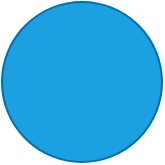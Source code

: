 <mxfile>
    <diagram id="ibjP071hzcOgIJZ9gB0o" name="Página-1">
        <mxGraphModel dx="690" dy="526" grid="1" gridSize="10" guides="1" tooltips="1" connect="1" arrows="1" fold="1" page="1" pageScale="1" pageWidth="827" pageHeight="1169" math="0" shadow="0">
            <root>
                <mxCell id="0"/>
                <mxCell id="1" parent="0"/>
                <mxCell id="2" value="" style="ellipse;whiteSpace=wrap;html=1;aspect=fixed;fillColor=#1ba1e2;fontColor=#ffffff;strokeColor=#006EAF;" vertex="1" parent="1">
                    <mxGeometry x="310" y="230" width="80" height="80" as="geometry"/>
                </mxCell>
            </root>
        </mxGraphModel>
    </diagram>
</mxfile>